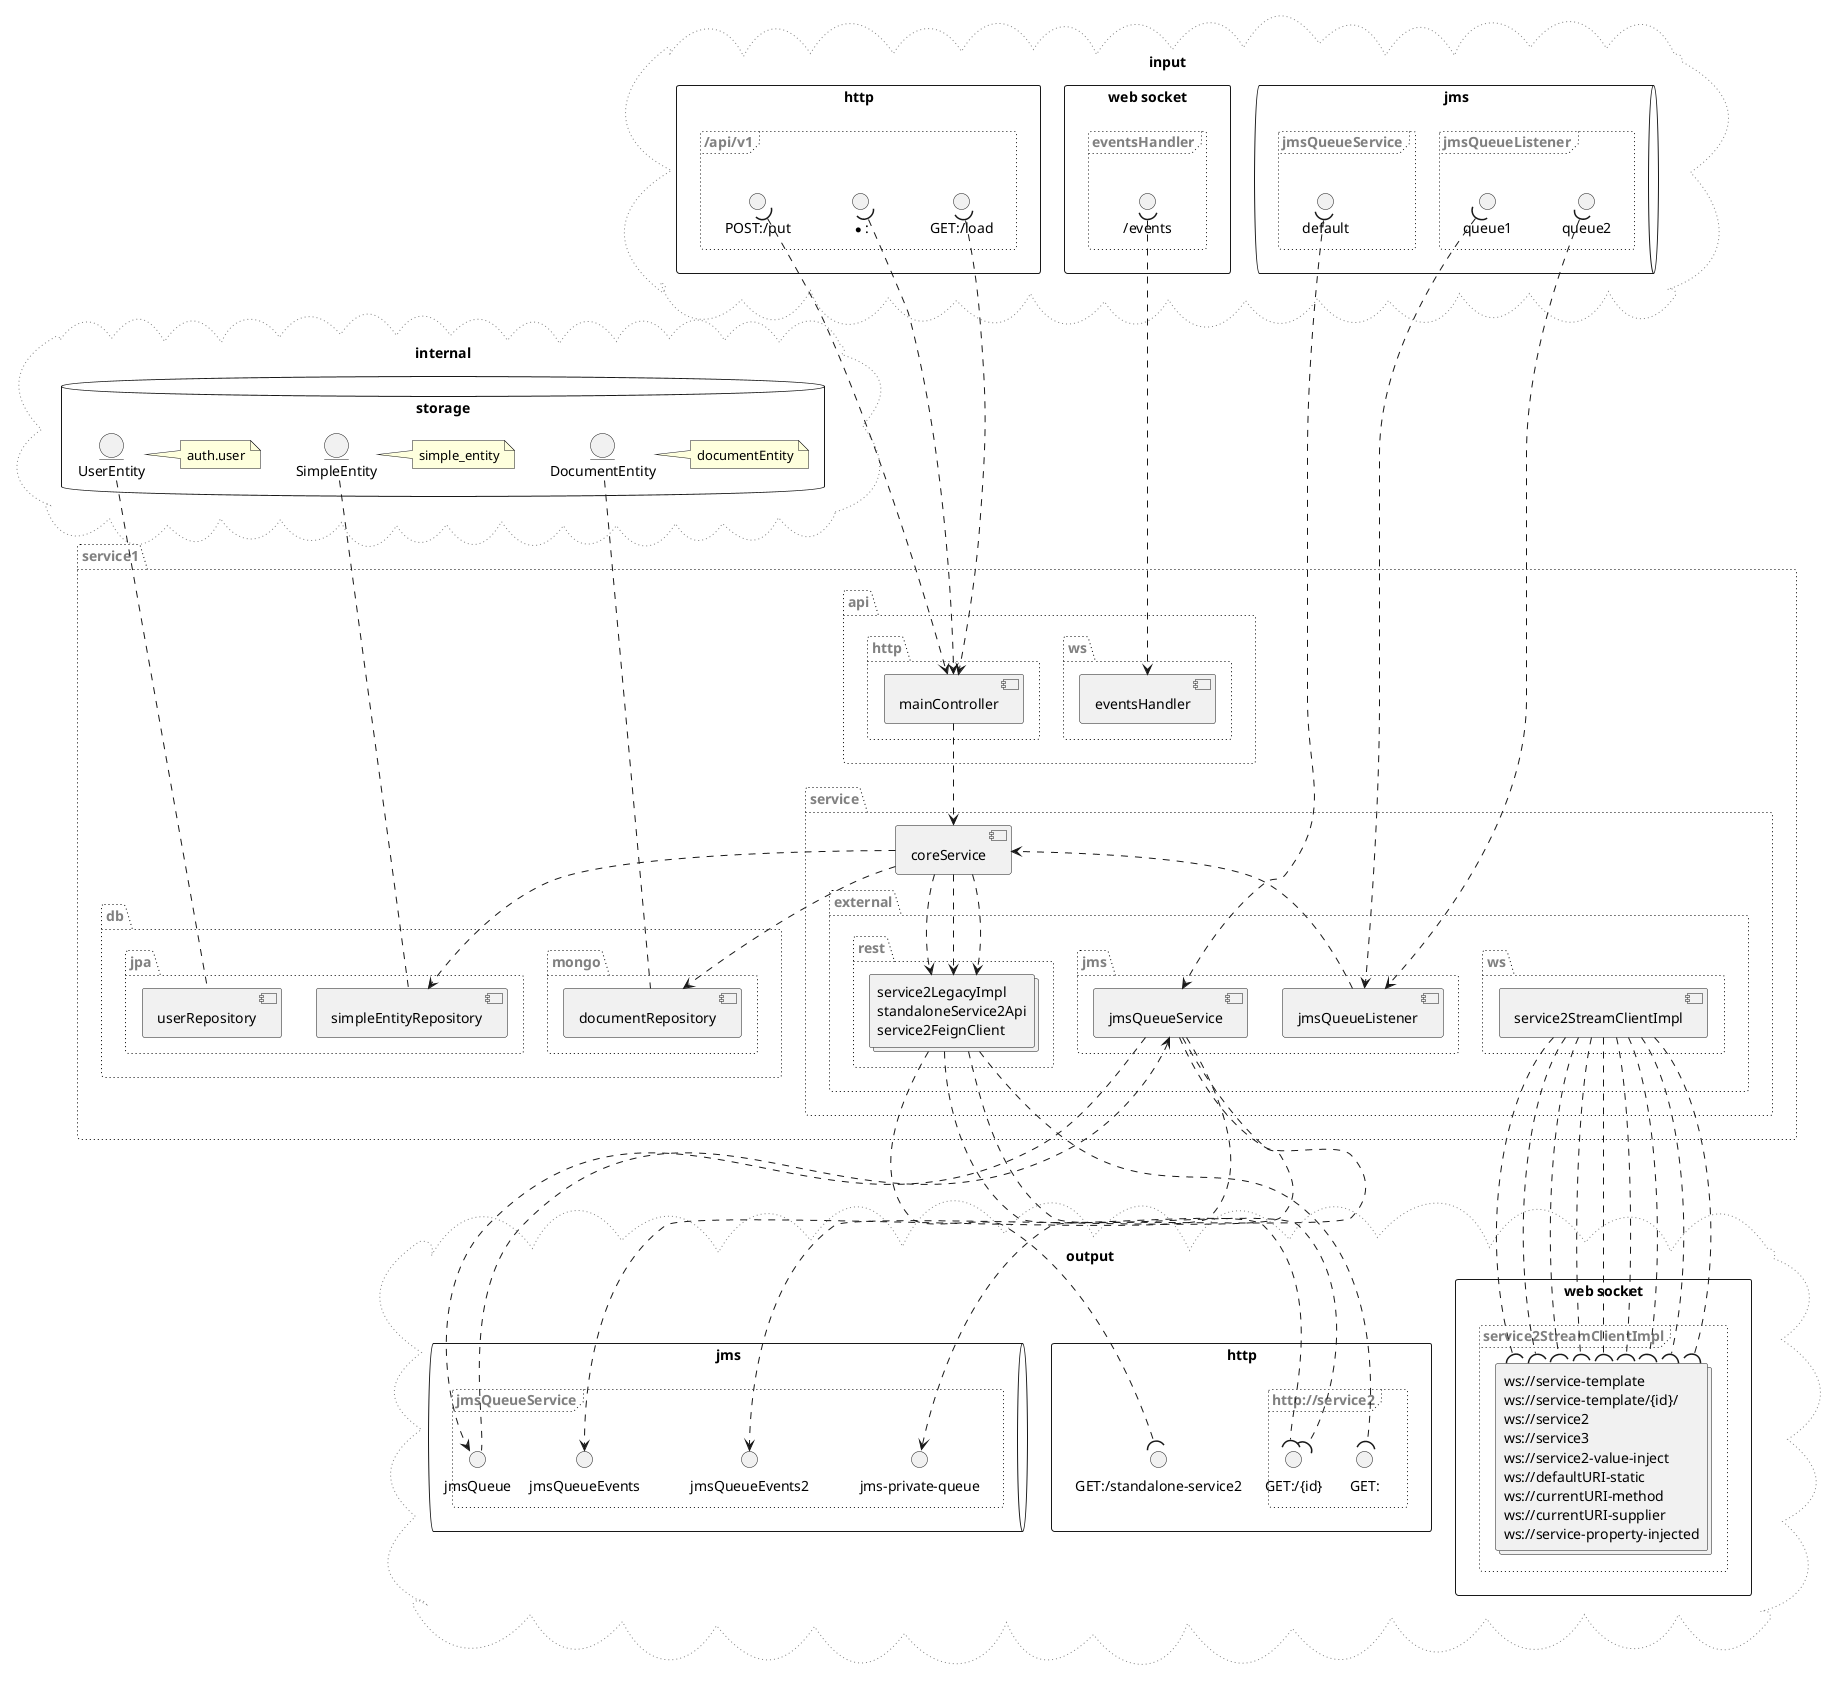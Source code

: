 @startuml
package "service1" as service1 #line.dotted;text:gray {
  package "api" as service1.api #line.dotted;text:gray {
    package "http" as service1.api.http #line.dotted;text:gray {
      component mainController as mainController
    }
    package "ws" as service1.api.ws #line.dotted;text:gray {
      component eventsHandler as eventsHandler
    }
  }
  package "service" as service1.service #line.dotted;text:gray {
    component coreService as coreService
    package "external" as service1.service.external #line.dotted;text:gray {
      package "jms" as service1.service.external.jms #line.dotted;text:gray {
        component jmsQueueListener as jmsQueueListener
        component jmsQueueService as jmsQueueService
      }
      package "rest" as service1.service.external.rest #line.dotted;text:gray {
        collections "service2LegacyImpl\n\
standaloneService2Api\n\
service2FeignClient" as service1.service.external.rest.components
      }
      package "ws" as service1.service.external.ws #line.dotted;text:gray {
        component service2StreamClientImpl as service2StreamClientImpl
      }
    }
  }
  package "db" as service1.db #line.dotted;text:gray {
    package "jpa" as service1.db.jpa #line.dotted;text:gray {
      component userRepository as userRepository
      component simpleEntityRepository as simpleEntityRepository
    }
    package "mongo" as service1.db.mongo #line.dotted;text:gray {
      component documentRepository as documentRepository
    }
  }
}
mainController ..> coreService
coreService ..> service1.service.external.rest.components
coreService ..> service1.service.external.rest.components
coreService ..> service1.service.external.rest.components
coreService ..> simpleEntityRepository
coreService ..> documentRepository
jmsQueueListener ..> coreService
cloud "internal" as internal #line.dotted;line:gray; {
  database "storage" as internal.storage {
    entity "UserEntity" as internal.jpa.classservice1.db.jpa.model.UserEntity..auth.user.
    note right of internal.jpa.classservice1.db.jpa.model.UserEntity..auth.user.: auth.user
    internal.jpa.classservice1.db.jpa.model.UserEntity..auth.user. .... userRepository
    entity "SimpleEntity" as internal.jpa.classservice1.db.jpa.model.SimpleEntity..simple_entity.
    note right of internal.jpa.classservice1.db.jpa.model.SimpleEntity..simple_entity.: simple_entity
    internal.jpa.classservice1.db.jpa.model.SimpleEntity..simple_entity. .... simpleEntityRepository
    entity "DocumentEntity" as internal.mongo.classservice1.db.mongo.model.DocumentEntity..documentEntity.
    note right of internal.mongo.classservice1.db.mongo.model.DocumentEntity..documentEntity.: documentEntity
    internal.mongo.classservice1.db.mongo.model.DocumentEntity..documentEntity. .... documentRepository
  }
}
cloud "input" as input #line.dotted;line:gray; {
  rectangle "http" as input.http {
    frame "/api/v1" as input.http..api.v1 #line.dotted;text:gray {
      interface "*:" as in....api.v1.
      in....api.v1. )....> mainController
      interface "GET:/load" as in.GET..api.v1.load
      in.GET..api.v1.load )....> mainController
      interface "POST:/put" as in.POST..api.v1.put
      in.POST..api.v1.put )....> mainController
    }
  }
  rectangle "web socket" as input.websocket {
    frame "eventsHandler" as input.websocket.eventsHandler #line.dotted;text:gray {
      interface "/events" as in.in.ws..events
      in.in.ws..events )....> eventsHandler
    }
  }
  queue "jms" as input.jms {
    frame "jmsQueueService" as input.jms.jmsQueueService #line.dotted;text:gray {
      interface "default" as in.default.in
      in.default.in )....> jmsQueueService
    }
    frame "jmsQueueListener" as input.jms.jmsQueueListener #line.dotted;text:gray {
      interface "queue1" as in.queue1.in
      in.queue1.in )....> jmsQueueListener
      interface "queue2" as in.queue2.in
      in.queue2.in )....> jmsQueueListener
    }
  }
}
cloud "output" as output #line.dotted;line:gray; {
  rectangle "http" as output.http {
    interface "GET:/standalone-service2" as out.GET.standalone.service2..id.
    service1.service.external.rest.components ....( out.GET.standalone.service2..id.
    frame "http://service2" as output.http.http...service2 #line.dotted;text:gray {
      interface "GET:" as out.GET.http...service2
      service1.service.external.rest.components ....( out.GET.http...service2
      interface "GET:/{id}" as out.GET.http...service2..id.
      service1.service.external.rest.components ....( out.GET.http...service2..id.
      service1.service.external.rest.components ....( out.GET.http...service2..id.
    }
  }
  rectangle "web socket" as output.websocket {
    frame "service2StreamClientImpl" as output.websocket.service2StreamClientImpl #line.dotted;text:gray {
      collections "ws://service-template\n\
ws://service-template/{id}/\n\
ws://service2\n\
ws://service3\n\
ws://service2-value-inject\n\
ws://defaultURI-static\n\
ws://currentURI-method\n\
ws://currentURI-supplier\n\
ws://service-property-injected" as service2StreamClientImpl.interfaces
      service2StreamClientImpl ....( service2StreamClientImpl.interfaces
      service2StreamClientImpl ....( service2StreamClientImpl.interfaces
      service2StreamClientImpl ....( service2StreamClientImpl.interfaces
      service2StreamClientImpl ....( service2StreamClientImpl.interfaces
      service2StreamClientImpl ....( service2StreamClientImpl.interfaces
      service2StreamClientImpl ....( service2StreamClientImpl.interfaces
      service2StreamClientImpl ....( service2StreamClientImpl.interfaces
      service2StreamClientImpl ....( service2StreamClientImpl.interfaces
      service2StreamClientImpl ....( service2StreamClientImpl.interfaces
    }
  }
  queue "jms" as output.jms {
    frame "jmsQueueService" as output.jms.jmsQueueService #line.dotted;text:gray {
      interface "jmsQueue" as outIn.jmsQueue.outIn
      jmsQueueService ....> outIn.jmsQueue.outIn
      jmsQueueService <.... outIn.jmsQueue.outIn
      interface "jmsQueueEvents" as out.jmsQueueEvents.out
      jmsQueueService ....> out.jmsQueueEvents.out
      interface "jmsQueueEvents2" as out.jmsQueueEvents2.out
      jmsQueueService ....> out.jmsQueueEvents2.out
      interface "jms-private-queue" as out.jms.private.queue.out
      jmsQueueService ....> out.jms.private.queue.out
    }
  }
}
@enduml
